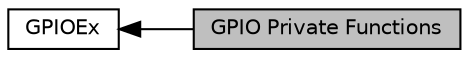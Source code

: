 digraph "GPIO Private Functions"
{
  edge [fontname="Helvetica",fontsize="10",labelfontname="Helvetica",labelfontsize="10"];
  node [fontname="Helvetica",fontsize="10",shape=record];
  rankdir=LR;
  Node0 [label="GPIO Private Functions",height=0.2,width=0.4,color="black", fillcolor="grey75", style="filled", fontcolor="black"];
  Node1 [label="GPIOEx",height=0.2,width=0.4,color="black", fillcolor="white", style="filled",URL="$group___g_p_i_o_ex.html"];
  Node1->Node0 [shape=plaintext, dir="back", style="solid"];
}
